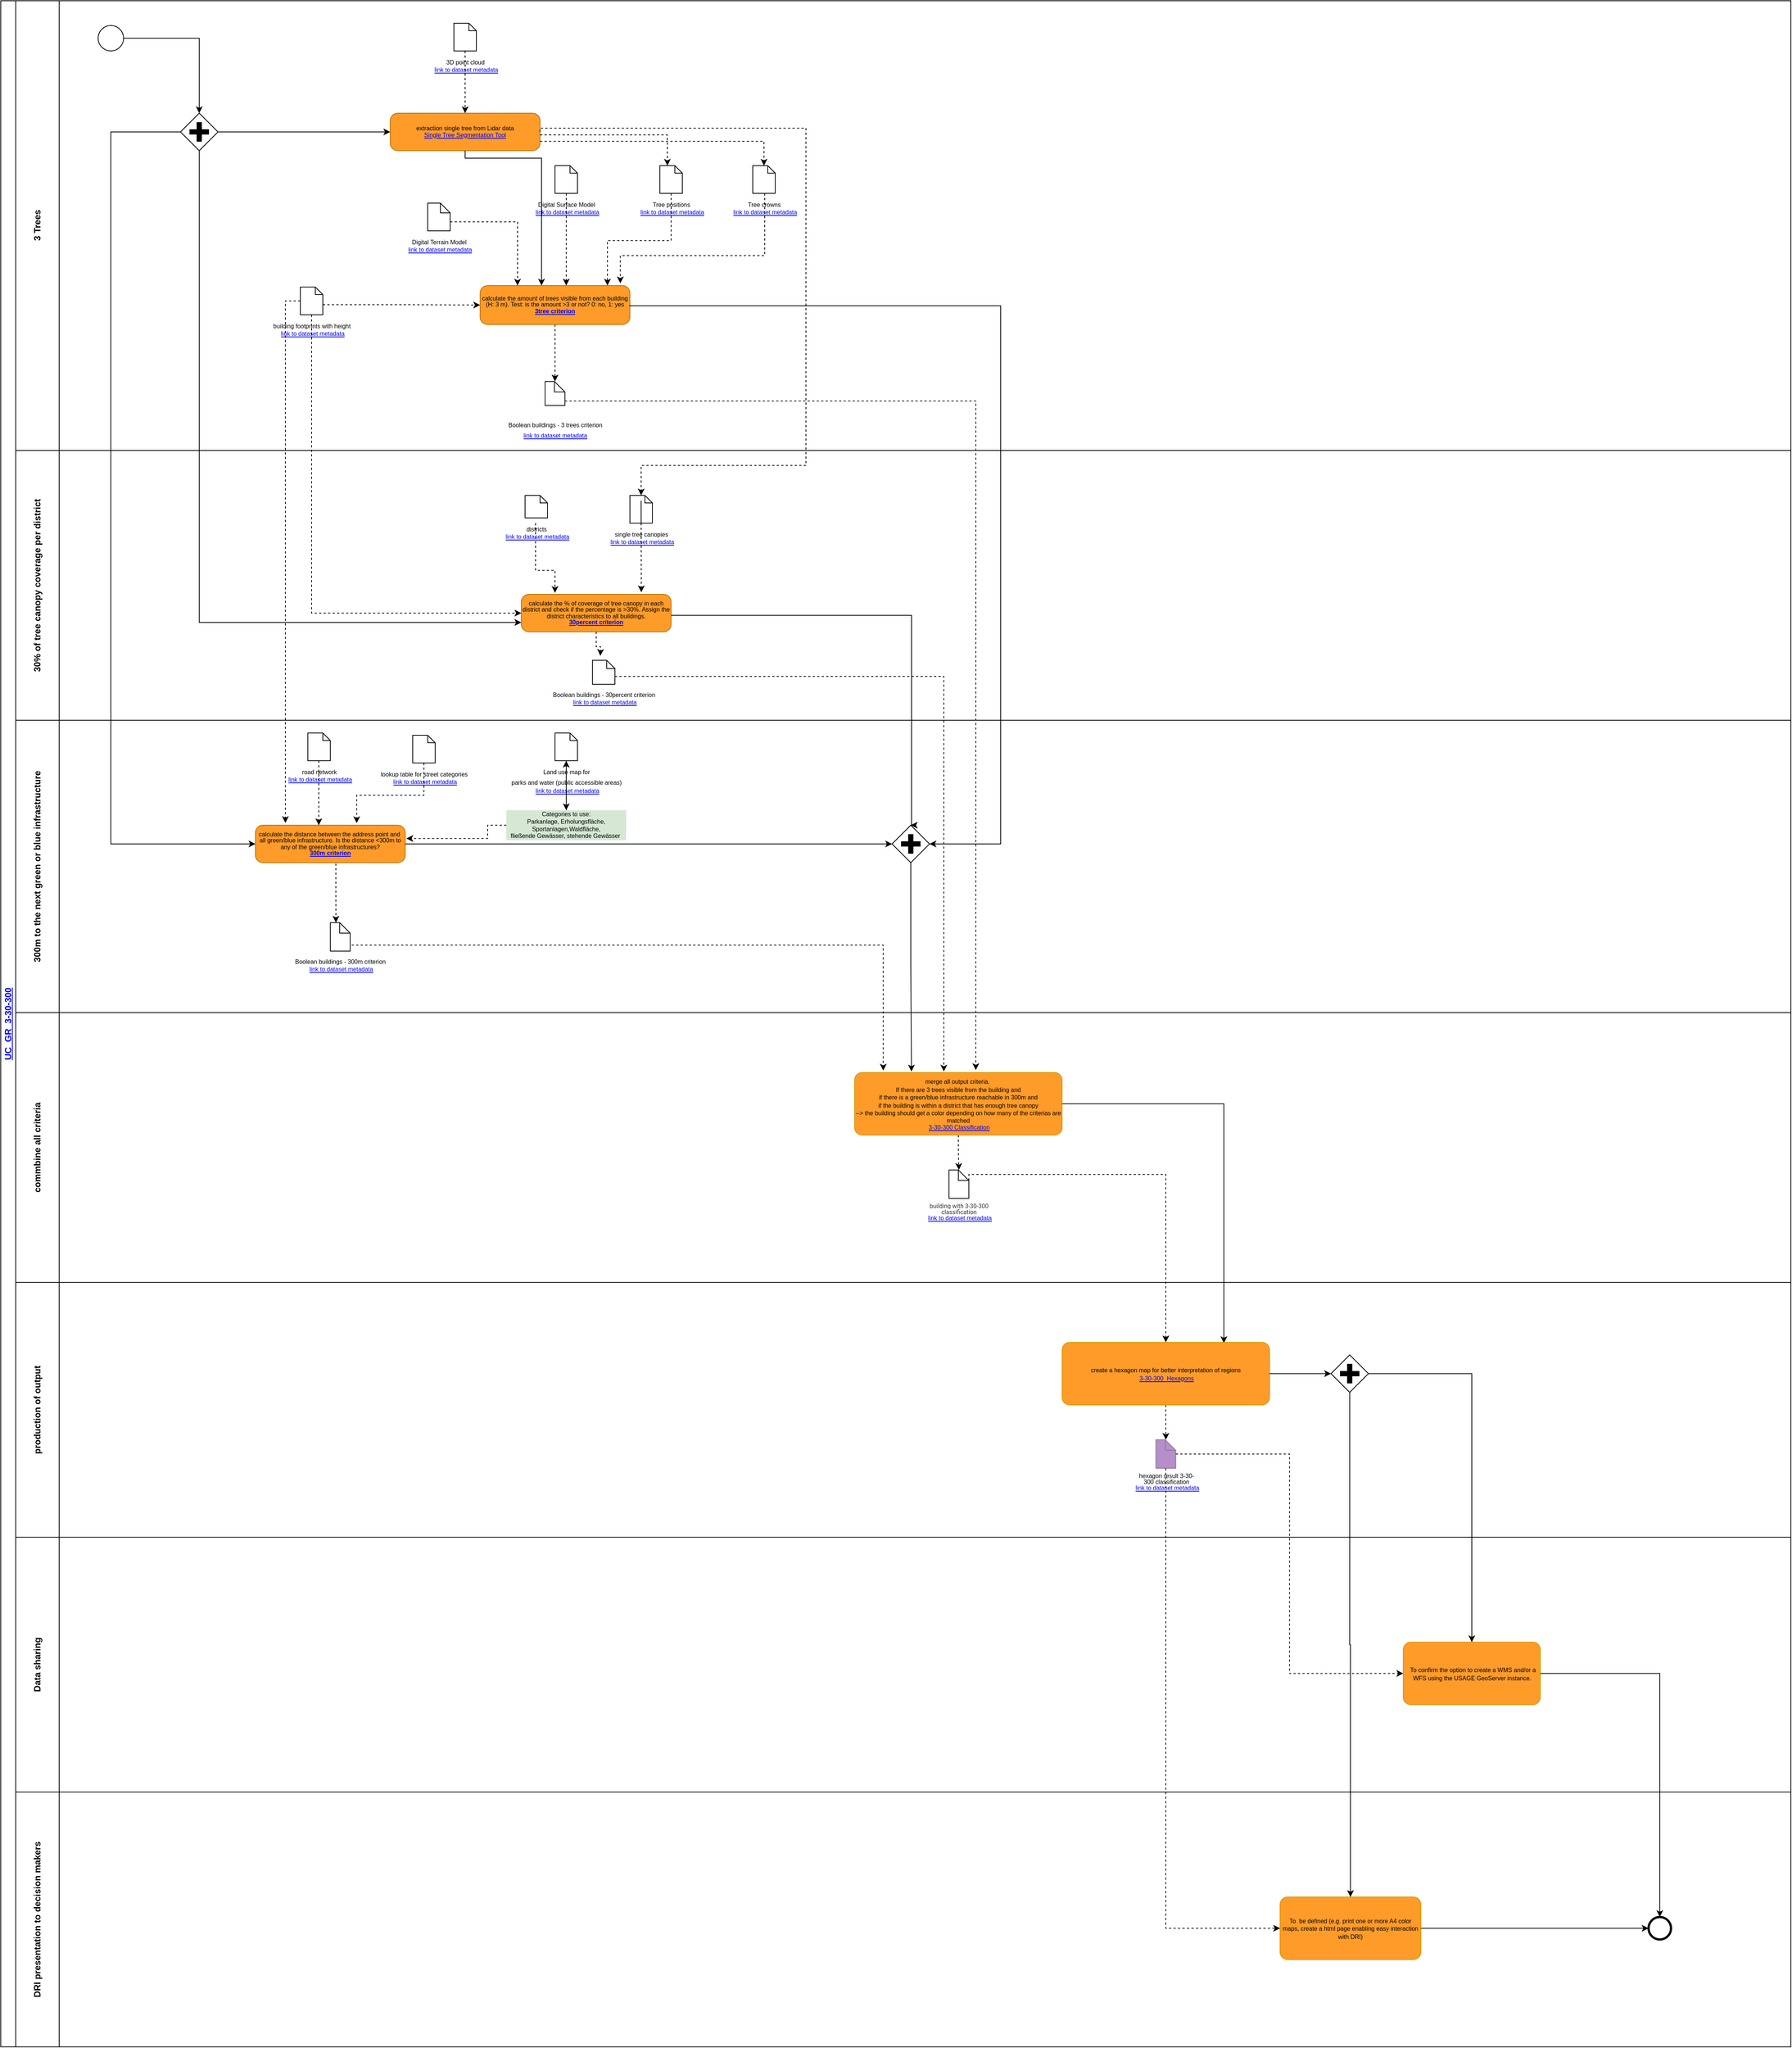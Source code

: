 <mxfile version="26.0.16">
  <diagram name="UC_GR_3-30-300" id="Krvi3zgOJTbH_F1lKnKt">
    <mxGraphModel grid="1" page="1" gridSize="10" guides="1" tooltips="1" connect="1" arrows="1" fold="1" pageScale="1" pageWidth="3300" pageHeight="4681" math="0" shadow="0">
      <root>
        <mxCell id="k6mhYjpQpfvVJ8LvTSOb-0" />
        <mxCell id="k6mhYjpQpfvVJ8LvTSOb-1" parent="k6mhYjpQpfvVJ8LvTSOb-0" />
        <UserObject label="&lt;font color=&quot;#ff0000&quot;&gt;&lt;a href=&quot;https://docs.google.com/document/d/1ABKdiM5d2JuX-enuPZMrgIqE85hdRemT/edit&quot;&gt;UC_GR_3-30-300&lt;/a&gt;&lt;/font&gt;" link="https://docs.google.com/document/d/1ABKdiM5d2JuX-enuPZMrgIqE85hdRemT/edit" linkTarget="_blank" id="k6mhYjpQpfvVJ8LvTSOb-5">
          <mxCell style="swimlane;html=1;childLayout=stackLayout;resizeParent=1;resizeParentMax=0;horizontal=0;startSize=20;horizontalStack=0;whiteSpace=wrap;" vertex="1" parent="k6mhYjpQpfvVJ8LvTSOb-1">
            <mxGeometry x="487" y="-4160" width="2390" height="2730" as="geometry">
              <mxRectangle x="99" y="-2240" width="40" height="50" as="alternateBounds" />
            </mxGeometry>
          </mxCell>
        </UserObject>
        <mxCell id="k6mhYjpQpfvVJ8LvTSOb-6" value="&lt;div&gt;3 Trees&lt;/div&gt;" style="swimlane;html=1;startSize=58;horizontal=0;" vertex="1" parent="k6mhYjpQpfvVJ8LvTSOb-5">
          <mxGeometry x="20" width="2370" height="600" as="geometry">
            <mxRectangle x="20" width="1133" height="30" as="alternateBounds" />
          </mxGeometry>
        </mxCell>
        <mxCell id="k6mhYjpQpfvVJ8LvTSOb-8" value="" style="points=[[0.145,0.145,0],[0.5,0,0],[0.855,0.145,0],[1,0.5,0],[0.855,0.855,0],[0.5,1,0],[0.145,0.855,0],[0,0.5,0]];shape=mxgraph.bpmn.event;html=1;verticalLabelPosition=bottom;labelBackgroundColor=#ffffff;verticalAlign=top;align=center;perimeter=ellipsePerimeter;outlineConnect=0;aspect=fixed;outline=standard;symbol=general;" vertex="1" parent="k6mhYjpQpfvVJ8LvTSOb-6">
          <mxGeometry x="110" y="33" width="34" height="34" as="geometry" />
        </mxCell>
        <mxCell id="k6mhYjpQpfvVJ8LvTSOb-15" style="edgeStyle=orthogonalEdgeStyle;rounded=0;orthogonalLoop=1;jettySize=auto;html=1;dashed=1;exitX=0;exitY=0;exitDx=30.0;exitDy=23.5;exitPerimeter=0;entryX=0;entryY=0.5;entryDx=0;entryDy=0;entryPerimeter=0;" edge="1" parent="k6mhYjpQpfvVJ8LvTSOb-6" source="ciWnwU-5eP2VFK62MYWq-23" target="k6mhYjpQpfvVJ8LvTSOb-14">
          <mxGeometry relative="1" as="geometry">
            <mxPoint x="580" y="320" as="sourcePoint" />
            <mxPoint x="570" y="380.75" as="targetPoint" />
          </mxGeometry>
        </mxCell>
        <UserObject label="&lt;div style=&quot;&quot;&gt;&lt;div style=&quot;&quot;&gt;&lt;font face=&quot;Arial&quot;&gt;&lt;span style=&quot;font-size: 8px;&quot;&gt;Tree positions&lt;/span&gt;&lt;/font&gt;&lt;/div&gt;&lt;div style=&quot;font-size: 8px;&quot;&gt;&lt;font style=&quot;font-size: 8px;&quot; face=&quot;Arial&quot;&gt;&amp;nbsp;&lt;a href=&quot;https://usage.geocat.live/catalogue/srv/eng/catalog.search#/metadata/9a4b1116-7c73-43df-8176-d8864c7b51b8&quot;&gt;link to dataset metadata&lt;/a&gt;&lt;/font&gt;&lt;/div&gt;&lt;/div&gt;" id="k6mhYjpQpfvVJ8LvTSOb-16">
          <mxCell style="shape=mxgraph.bpmn.data;labelPosition=center;verticalLabelPosition=bottom;align=center;verticalAlign=top;size=10;html=1;" vertex="1" parent="k6mhYjpQpfvVJ8LvTSOb-6">
            <mxGeometry x="860" y="220" width="30" height="37" as="geometry" />
          </mxCell>
        </UserObject>
        <UserObject label="&lt;div style=&quot;line-height: 100%;&quot;&gt;&lt;p style=&quot;line-height: 100%;&quot;&gt;&lt;span style=&quot;background-color: initial; font-family: Arial; font-size: 8px;&quot;&gt;Boolean buildings - 3 trees criterion&lt;br&gt;&lt;/span&gt;&lt;a style=&quot;background-color: initial; font-size: 8px; font-family: Arial;&quot; href=&quot;https://usage.geocat.live/catalogue/srv/eng/catalog.search#/metadata/f1ca52d3-faba-4291-afe4-53f3cd42845b&quot;&gt;link to dataset metadata&lt;/a&gt;&lt;/p&gt;&lt;/div&gt;" id="k6mhYjpQpfvVJ8LvTSOb-17">
          <mxCell style="shape=mxgraph.bpmn.data;labelPosition=center;verticalLabelPosition=bottom;align=center;verticalAlign=top;size=14;html=1;" vertex="1" parent="k6mhYjpQpfvVJ8LvTSOb-6">
            <mxGeometry x="706.75" y="508" width="26.5" height="32" as="geometry" />
          </mxCell>
        </UserObject>
        <mxCell id="k6mhYjpQpfvVJ8LvTSOb-18" style="edgeStyle=orthogonalEdgeStyle;rounded=0;orthogonalLoop=1;jettySize=auto;html=1;dashed=1;exitX=0.5;exitY=1;exitDx=0;exitDy=0;exitPerimeter=0;" edge="1" parent="k6mhYjpQpfvVJ8LvTSOb-6" source="k6mhYjpQpfvVJ8LvTSOb-14">
          <mxGeometry relative="1" as="geometry">
            <Array as="points">
              <mxPoint x="720" y="508" />
            </Array>
            <mxPoint x="720" y="508" as="targetPoint" />
          </mxGeometry>
        </mxCell>
        <UserObject label="&lt;div style=&quot;&quot;&gt;&lt;div style=&quot;&quot;&gt;&lt;font face=&quot;Arial&quot;&gt;&lt;span style=&quot;font-size: 8px;&quot;&gt;building footprints with height&lt;/span&gt;&lt;/font&gt;&lt;/div&gt;&lt;div style=&quot;font-size: 8px;&quot;&gt;&lt;font style=&quot;font-size: 8px;&quot; face=&quot;Arial&quot;&gt;&amp;nbsp;&lt;a href=&quot;https://usage.geocat.live/catalogue/srv/eng/catalog.search#/metadata/3f8220eb-fe9e-4dd4-85bb-e04faf7fa3e2&quot;&gt;link to dataset metadata&lt;/a&gt;&lt;/font&gt;&lt;/div&gt;&lt;/div&gt;" id="ciWnwU-5eP2VFK62MYWq-23">
          <mxCell style="shape=mxgraph.bpmn.data;labelPosition=center;verticalLabelPosition=bottom;align=center;verticalAlign=top;size=10;html=1;" vertex="1" parent="k6mhYjpQpfvVJ8LvTSOb-6">
            <mxGeometry x="380" y="382" width="30" height="37" as="geometry" />
          </mxCell>
        </UserObject>
        <mxCell id="k6mhYjpQpfvVJ8LvTSOb-14" value="&lt;h6 style=&quot;line-height: 100%;&quot;&gt;&lt;font face=&quot;Arial&quot;&gt;&lt;span style=&quot;font-size: 8px;&quot;&gt;&lt;span style=&quot;font-weight: 400;&quot;&gt;calculate the amount of trees visible from each building (H: 3 m). Test: is the amount &amp;gt;3 or not? 0: no, 1: yes&lt;br&gt;&lt;/span&gt;&lt;/span&gt;&lt;/font&gt;&lt;a href=&quot;https://usage.geocat.live/catalogue/srv/eng/catalog.search#/metadata/e13cccc3-d6e3-49af-ac51-13dfee61eb17&quot;&gt;3tree criterion&lt;/a&gt;&lt;/h6&gt;" style="points=[[0.25,0,0],[0.5,0,0],[0.75,0,0],[1,0.25,0],[1,0.5,0],[1,0.75,0],[0.75,1,0],[0.5,1,0],[0.25,1,0],[0,0.75,0],[0,0.5,0],[0,0.25,0]];shape=mxgraph.bpmn.task;whiteSpace=wrap;rectStyle=rounded;size=10;html=1;container=1;expand=0;collapsible=0;taskMarker=abstract;fillColor=#ff9b29;fontColor=#000000;strokeColor=#BD7000;" vertex="1" parent="k6mhYjpQpfvVJ8LvTSOb-6">
          <mxGeometry x="620" y="380" width="200" height="52" as="geometry" />
        </mxCell>
        <mxCell id="ciWnwU-5eP2VFK62MYWq-24" style="edgeStyle=orthogonalEdgeStyle;rounded=0;orthogonalLoop=1;jettySize=auto;html=1;dashed=1;exitX=0.5;exitY=1;exitDx=0;exitDy=0;exitPerimeter=0;" edge="1" parent="k6mhYjpQpfvVJ8LvTSOb-6" source="k6mhYjpQpfvVJ8LvTSOb-16">
          <mxGeometry relative="1" as="geometry">
            <mxPoint x="790" y="380" as="targetPoint" />
            <mxPoint x="790" y="330" as="sourcePoint" />
            <Array as="points">
              <mxPoint x="875" y="320" />
              <mxPoint x="790" y="320" />
            </Array>
          </mxGeometry>
        </mxCell>
        <mxCell id="ciWnwU-5eP2VFK62MYWq-32" value="&lt;h6 style=&quot;line-height: 100%;&quot;&gt;&lt;span style=&quot;font-weight: normal;&quot;&gt;extraction single tree from Lidar data&lt;/span&gt;&lt;br&gt;&lt;span style=&quot;font-weight: normal;&quot;&gt;&lt;a href=&quot;https://usage.geocat.live/catalogue/srv/eng/catalog.search#/metadata/48e58f2f-286f-4c92-b989-cb9bd8d22c1b&quot;&gt;Single Tree Segmentation Tool&lt;/a&gt;&lt;/span&gt;&lt;/h6&gt;" style="points=[[0.25,0,0],[0.5,0,0],[0.75,0,0],[1,0.25,0],[1,0.5,0],[1,0.75,0],[0.75,1,0],[0.5,1,0],[0.25,1,0],[0,0.75,0],[0,0.5,0],[0,0.25,0]];shape=mxgraph.bpmn.task;whiteSpace=wrap;rectStyle=rounded;size=10;html=1;container=1;expand=0;collapsible=0;taskMarker=abstract;fillColor=#ff9b29;fontColor=#000000;strokeColor=#BD7000;" vertex="1" parent="k6mhYjpQpfvVJ8LvTSOb-6">
          <mxGeometry x="500" y="150" width="200" height="50" as="geometry" />
        </mxCell>
        <UserObject label="&lt;div style=&quot;&quot;&gt;&lt;div style=&quot;&quot;&gt;&lt;font face=&quot;Arial&quot;&gt;&lt;span style=&quot;font-size: 8px;&quot;&gt;3D point cloud&lt;/span&gt;&lt;/font&gt;&lt;/div&gt;&lt;div style=&quot;font-size: 8px;&quot;&gt;&lt;font style=&quot;font-size: 8px;&quot; face=&quot;Arial&quot;&gt;&amp;nbsp;&lt;a href=&quot;https://usage.geocat.live/catalogue/srv/eng/catalog.search#/metadata/e8aadb78-8eeb-4ac1-89b5-669cefb967ec&quot;&gt;link to dataset metadata&lt;/a&gt;&lt;/font&gt;&lt;/div&gt;&lt;/div&gt;" id="ciWnwU-5eP2VFK62MYWq-33">
          <mxCell style="shape=mxgraph.bpmn.data;labelPosition=center;verticalLabelPosition=bottom;align=center;verticalAlign=top;size=10;html=1;" vertex="1" parent="k6mhYjpQpfvVJ8LvTSOb-6">
            <mxGeometry x="585" y="30" width="30" height="37" as="geometry" />
          </mxCell>
        </UserObject>
        <UserObject label="&lt;div style=&quot;&quot;&gt;&lt;div style=&quot;&quot;&gt;&lt;font face=&quot;Arial&quot;&gt;&lt;span style=&quot;font-size: 8px;&quot;&gt;Digital Surface Model&lt;/span&gt;&lt;/font&gt;&lt;/div&gt;&lt;div style=&quot;font-size: 8px;&quot;&gt;&lt;font style=&quot;font-size: 8px;&quot; face=&quot;Arial&quot;&gt;&amp;nbsp;&lt;a href=&quot;https://usage.geocat.live/catalogue/srv/eng/catalog.search#/metadata/0b1ab809-4bf9-4030-ae20-85a8b5cd9ab6&quot;&gt;link to dataset metadata&lt;/a&gt;&lt;/font&gt;&lt;/div&gt;&lt;/div&gt;" id="mnoR7cyunpkpfNXAe4Dq-6">
          <mxCell style="shape=mxgraph.bpmn.data;labelPosition=center;verticalLabelPosition=bottom;align=center;verticalAlign=top;size=10;html=1;" vertex="1" parent="k6mhYjpQpfvVJ8LvTSOb-6">
            <mxGeometry x="720" y="220" width="30" height="37" as="geometry" />
          </mxCell>
        </UserObject>
        <mxCell id="EDfzUC_PJEwEIxlfBZfZ-0" style="edgeStyle=orthogonalEdgeStyle;rounded=0;orthogonalLoop=1;jettySize=auto;html=1;dashed=1;exitX=0.5;exitY=1;exitDx=0;exitDy=0;exitPerimeter=0;" edge="1" parent="k6mhYjpQpfvVJ8LvTSOb-6" source="mnoR7cyunpkpfNXAe4Dq-6">
          <mxGeometry relative="1" as="geometry">
            <mxPoint x="735" y="380" as="targetPoint" />
            <mxPoint x="755" y="276" as="sourcePoint" />
            <Array as="points">
              <mxPoint x="735" y="350" />
              <mxPoint x="735" y="350" />
            </Array>
          </mxGeometry>
        </mxCell>
        <mxCell id="EDfzUC_PJEwEIxlfBZfZ-4" style="edgeStyle=orthogonalEdgeStyle;rounded=0;orthogonalLoop=1;jettySize=auto;html=1;dashed=1;exitX=0.5;exitY=1;exitDx=0;exitDy=0;exitPerimeter=0;entryX=0.5;entryY=0;entryDx=0;entryDy=0;entryPerimeter=0;" edge="1" parent="k6mhYjpQpfvVJ8LvTSOb-6" source="ciWnwU-5eP2VFK62MYWq-33" target="ciWnwU-5eP2VFK62MYWq-32">
          <mxGeometry relative="1" as="geometry">
            <mxPoint x="555" y="267" as="sourcePoint" />
            <mxPoint x="645" y="360" as="targetPoint" />
          </mxGeometry>
        </mxCell>
        <mxCell id="EDfzUC_PJEwEIxlfBZfZ-5" style="edgeStyle=orthogonalEdgeStyle;rounded=0;orthogonalLoop=1;jettySize=auto;html=1;dashed=1;entryX=0;entryY=0;entryDx=10;entryDy=0;entryPerimeter=0;" edge="1" parent="k6mhYjpQpfvVJ8LvTSOb-6" target="k6mhYjpQpfvVJ8LvTSOb-16">
          <mxGeometry relative="1" as="geometry">
            <mxPoint x="768" y="318" as="targetPoint" />
            <mxPoint x="700" y="179" as="sourcePoint" />
            <Array as="points">
              <mxPoint x="870" y="179" />
            </Array>
          </mxGeometry>
        </mxCell>
        <mxCell id="EDfzUC_PJEwEIxlfBZfZ-27" style="edgeStyle=orthogonalEdgeStyle;rounded=0;orthogonalLoop=1;jettySize=auto;html=1;exitX=1;exitY=0.5;exitDx=0;exitDy=0;exitPerimeter=0;entryX=0;entryY=0.5;entryDx=0;entryDy=0;entryPerimeter=0;" edge="1" parent="k6mhYjpQpfvVJ8LvTSOb-6" source="2BGtZ8wRhE-_zH-Sex3D-0" target="ciWnwU-5eP2VFK62MYWq-32">
          <mxGeometry relative="1" as="geometry">
            <mxPoint x="490" y="170" as="targetPoint" />
            <Array as="points">
              <mxPoint x="250" y="175" />
            </Array>
          </mxGeometry>
        </mxCell>
        <UserObject label="&lt;div style=&quot;&quot;&gt;&lt;div style=&quot;&quot;&gt;&lt;font face=&quot;Arial&quot;&gt;&lt;span style=&quot;font-size: 8px;&quot;&gt;Digital Terrain Model&lt;/span&gt;&lt;/font&gt;&lt;/div&gt;&lt;div style=&quot;font-size: 8px;&quot;&gt;&lt;font face=&quot;Arial&quot; style=&quot;font-size: 8px;&quot;&gt;&amp;nbsp;&lt;a href=&quot;https://usage.geocat.live/catalogue/srv/eng/catalog.search#/metadata/ba1d5529-ae39-420b-a8e6-5331dd29e531&quot;&gt;link to dataset metadata&lt;/a&gt;&lt;/font&gt;&lt;/div&gt;&lt;/div&gt;" id="mnoR7cyunpkpfNXAe4Dq-30">
          <mxCell style="shape=mxgraph.bpmn.data;labelPosition=center;verticalLabelPosition=bottom;align=center;verticalAlign=top;size=13;html=1;" vertex="1" parent="k6mhYjpQpfvVJ8LvTSOb-6">
            <mxGeometry x="550" y="270" width="30" height="37" as="geometry" />
          </mxCell>
        </UserObject>
        <mxCell id="mnoR7cyunpkpfNXAe4Dq-33" style="edgeStyle=orthogonalEdgeStyle;rounded=0;orthogonalLoop=1;jettySize=auto;html=1;dashed=1;exitX=0;exitY=0;exitDx=30.0;exitDy=25;exitPerimeter=0;entryX=0.25;entryY=0;entryDx=0;entryDy=0;entryPerimeter=0;" edge="1" parent="k6mhYjpQpfvVJ8LvTSOb-6" source="mnoR7cyunpkpfNXAe4Dq-30" target="k6mhYjpQpfvVJ8LvTSOb-14">
          <mxGeometry relative="1" as="geometry">
            <mxPoint x="840" y="240" as="targetPoint" />
            <mxPoint x="710" y="189" as="sourcePoint" />
            <Array as="points">
              <mxPoint x="670" y="295" />
            </Array>
          </mxGeometry>
        </mxCell>
        <mxCell id="EDfzUC_PJEwEIxlfBZfZ-38" style="edgeStyle=orthogonalEdgeStyle;rounded=0;orthogonalLoop=1;jettySize=auto;html=1;exitX=0.5;exitY=1;exitDx=0;exitDy=0;exitPerimeter=0;" edge="1" parent="k6mhYjpQpfvVJ8LvTSOb-6" source="ciWnwU-5eP2VFK62MYWq-32">
          <mxGeometry relative="1" as="geometry">
            <mxPoint x="154" y="60" as="sourcePoint" />
            <mxPoint x="702" y="380" as="targetPoint" />
            <Array as="points">
              <mxPoint x="600" y="210" />
              <mxPoint x="702" y="210" />
            </Array>
          </mxGeometry>
        </mxCell>
        <mxCell id="2BGtZ8wRhE-_zH-Sex3D-1" value="" style="edgeStyle=orthogonalEdgeStyle;rounded=0;orthogonalLoop=1;jettySize=auto;html=1;exitX=1;exitY=0.5;exitDx=0;exitDy=0;exitPerimeter=0;entryX=0.5;entryY=0;entryDx=0;entryDy=0;entryPerimeter=0;" edge="1" parent="k6mhYjpQpfvVJ8LvTSOb-6" source="k6mhYjpQpfvVJ8LvTSOb-8" target="2BGtZ8wRhE-_zH-Sex3D-0">
          <mxGeometry relative="1" as="geometry">
            <mxPoint x="610" y="-4285" as="targetPoint" />
            <Array as="points">
              <mxPoint x="245" y="50" />
            </Array>
            <mxPoint x="254" y="-4410" as="sourcePoint" />
          </mxGeometry>
        </mxCell>
        <mxCell id="2BGtZ8wRhE-_zH-Sex3D-0" value="" style="points=[[0.25,0.25,0],[0.5,0,0],[0.75,0.25,0],[1,0.5,0],[0.75,0.75,0],[0.5,1,0],[0.25,0.75,0],[0,0.5,0]];shape=mxgraph.bpmn.gateway2;html=1;verticalLabelPosition=bottom;labelBackgroundColor=#ffffff;verticalAlign=top;align=center;perimeter=rhombusPerimeter;outlineConnect=0;outline=none;symbol=none;gwType=parallel;" vertex="1" parent="k6mhYjpQpfvVJ8LvTSOb-6">
          <mxGeometry x="220" y="150" width="50" height="50" as="geometry" />
        </mxCell>
        <UserObject label="&lt;div style=&quot;&quot;&gt;&lt;div style=&quot;&quot;&gt;&lt;font face=&quot;Arial&quot;&gt;&lt;span style=&quot;font-size: 8px;&quot;&gt;Tree crowns&lt;/span&gt;&lt;/font&gt;&lt;/div&gt;&lt;div style=&quot;font-size: 8px;&quot;&gt;&lt;font style=&quot;font-size: 8px;&quot; face=&quot;Arial&quot;&gt;&amp;nbsp;&lt;a href=&quot;https://usage.geocat.live/catalogue/srv/eng/catalog.search#/metadata/6339aef0-d289-4d4c-b988-8ba5bdd9a830&quot;&gt;link to dataset metadata&lt;/a&gt;&lt;/font&gt;&lt;/div&gt;&lt;/div&gt;" id="NzYV1UiMr_nc8l4MVwgO-0">
          <mxCell style="shape=mxgraph.bpmn.data;labelPosition=center;verticalLabelPosition=bottom;align=center;verticalAlign=top;size=10;html=1;" vertex="1" parent="k6mhYjpQpfvVJ8LvTSOb-6">
            <mxGeometry x="984" y="220" width="30" height="37" as="geometry" />
          </mxCell>
        </UserObject>
        <mxCell id="NzYV1UiMr_nc8l4MVwgO-1" style="edgeStyle=orthogonalEdgeStyle;rounded=0;orthogonalLoop=1;jettySize=auto;html=1;dashed=1;entryX=0.5;entryY=0;entryDx=0;entryDy=0;entryPerimeter=0;exitX=1;exitY=0.75;exitDx=0;exitDy=0;exitPerimeter=0;" edge="1" parent="k6mhYjpQpfvVJ8LvTSOb-6" source="ciWnwU-5eP2VFK62MYWq-32" target="NzYV1UiMr_nc8l4MVwgO-0">
          <mxGeometry relative="1" as="geometry">
            <mxPoint x="880" y="230" as="targetPoint" />
            <mxPoint x="710" y="189" as="sourcePoint" />
          </mxGeometry>
        </mxCell>
        <mxCell id="NzYV1UiMr_nc8l4MVwgO-3" style="edgeStyle=orthogonalEdgeStyle;rounded=0;orthogonalLoop=1;jettySize=auto;html=1;dashed=1;entryX=0.936;entryY=-0.058;entryDx=0;entryDy=0;entryPerimeter=0;" edge="1" parent="k6mhYjpQpfvVJ8LvTSOb-6" source="NzYV1UiMr_nc8l4MVwgO-0" target="k6mhYjpQpfvVJ8LvTSOb-14">
          <mxGeometry relative="1" as="geometry">
            <mxPoint x="680" y="390" as="targetPoint" />
            <mxPoint x="970" y="300" as="sourcePoint" />
            <Array as="points">
              <mxPoint x="1000" y="340" />
              <mxPoint x="807" y="340" />
            </Array>
          </mxGeometry>
        </mxCell>
        <mxCell id="k6mhYjpQpfvVJ8LvTSOb-54" value="&lt;div&gt;30% of tree canopy coverage per district&lt;br&gt;&lt;/div&gt;" style="swimlane;html=1;startSize=58;horizontal=0;whiteSpace=wrap;" vertex="1" parent="k6mhYjpQpfvVJ8LvTSOb-5">
          <mxGeometry x="20" y="600" width="2370" height="360" as="geometry" />
        </mxCell>
        <mxCell id="ciWnwU-5eP2VFK62MYWq-25" value="&lt;h6 style=&quot;line-height: 100%;&quot;&gt;&lt;span style=&quot;font-size: 8.04px; font-weight: 400;&quot;&gt;calculate the % of coverage of tree canopy in each district and check if the percentage is &amp;gt;30%. Assign the district characteristics to all buildings.&lt;/span&gt;&lt;br&gt;&lt;a href=&quot;https://usage.geocat.live/catalogue/srv/eng/catalog.search#/metadata/8309b176-983c-4460-8361-d55bd8829c9c&quot;&gt;30percent criterion&lt;/a&gt;&lt;/h6&gt;" style="points=[[0.25,0,0],[0.5,0,0],[0.75,0,0],[1,0.25,0],[1,0.5,0],[1,0.75,0],[0.75,1,0],[0.5,1,0],[0.25,1,0],[0,0.75,0],[0,0.5,0],[0,0.25,0]];shape=mxgraph.bpmn.task;whiteSpace=wrap;rectStyle=rounded;size=10;html=1;container=1;expand=0;collapsible=0;taskMarker=abstract;fillColor=#ff9b29;fontColor=#000000;strokeColor=#BD7000;" vertex="1" parent="k6mhYjpQpfvVJ8LvTSOb-54">
          <mxGeometry x="675" y="192" width="200" height="50" as="geometry" />
        </mxCell>
        <mxCell id="ciWnwU-5eP2VFK62MYWq-63" style="edgeStyle=orthogonalEdgeStyle;rounded=0;orthogonalLoop=1;jettySize=auto;html=1;dashed=1;" edge="1" parent="ciWnwU-5eP2VFK62MYWq-25" source="ciWnwU-5eP2VFK62MYWq-25">
          <mxGeometry relative="1" as="geometry">
            <mxPoint x="10.48" y="52" as="sourcePoint" />
            <mxPoint x="105.48" y="82" as="targetPoint" />
          </mxGeometry>
        </mxCell>
        <UserObject label="&lt;div style=&quot;&quot;&gt;&lt;div style=&quot;&quot;&gt;&lt;font face=&quot;Arial&quot;&gt;&lt;span style=&quot;font-size: 8px;&quot;&gt;districts&lt;/span&gt;&lt;/font&gt;&lt;/div&gt;&lt;div style=&quot;font-size: 8px;&quot;&gt;&lt;font face=&quot;Arial&quot; style=&quot;font-size: 8px;&quot;&gt;&amp;nbsp;&lt;a href=&quot;https://usage.geocat.live/catalogue/srv/ger/catalog.search#/metadata/4f18ca71-38e9-4d55-9064-bc5085a50608&quot;&gt;link to dataset metadata&lt;/a&gt;&lt;/font&gt;&lt;/div&gt;&lt;/div&gt;" id="ciWnwU-5eP2VFK62MYWq-26">
          <mxCell style="shape=mxgraph.bpmn.data;labelPosition=center;verticalLabelPosition=bottom;align=center;verticalAlign=top;size=10;html=1;" vertex="1" parent="k6mhYjpQpfvVJ8LvTSOb-54">
            <mxGeometry x="680" y="60" width="30" height="30" as="geometry" />
          </mxCell>
        </UserObject>
        <UserObject label="&lt;div style=&quot;line-height: 100%;&quot;&gt;&lt;div style=&quot;line-height: 100%;&quot;&gt;&lt;span style=&quot;font-family: Arial; font-size: 8px;&quot;&gt;Boolean buildings - 30percent criterion&lt;/span&gt;&lt;br&gt;&lt;/div&gt;&lt;div style=&quot;font-size: 8px; line-height: 100%;&quot;&gt;&lt;font style=&quot;font-size: 8px;&quot; face=&quot;Arial&quot;&gt;&amp;nbsp;&lt;a href=&quot;https://usage.geocat.live/catalogue/srv/eng/catalog.search#/metadata/59025e88-1ba8-4247-8f5d-2c8bb87ccc20&quot;&gt;link to dataset metadata&lt;/a&gt;&lt;/font&gt;&lt;/div&gt;&lt;/div&gt;" id="ciWnwU-5eP2VFK62MYWq-27">
          <mxCell style="shape=mxgraph.bpmn.data;labelPosition=center;verticalLabelPosition=bottom;align=center;verticalAlign=top;size=11;html=1;" vertex="1" parent="k6mhYjpQpfvVJ8LvTSOb-54">
            <mxGeometry x="770" y="280" width="30" height="32" as="geometry" />
          </mxCell>
        </UserObject>
        <mxCell id="EDfzUC_PJEwEIxlfBZfZ-8" style="edgeStyle=orthogonalEdgeStyle;rounded=0;orthogonalLoop=1;jettySize=auto;html=1;dashed=1;exitX=0.5;exitY=1;exitDx=0;exitDy=0;exitPerimeter=0;" edge="1" parent="k6mhYjpQpfvVJ8LvTSOb-54">
          <mxGeometry relative="1" as="geometry">
            <mxPoint x="720" y="190" as="targetPoint" />
            <mxPoint x="694" y="97" as="sourcePoint" />
            <Array as="points">
              <mxPoint x="694" y="160" />
              <mxPoint x="720" y="160" />
              <mxPoint x="720" y="190" />
            </Array>
          </mxGeometry>
        </mxCell>
        <mxCell id="EDfzUC_PJEwEIxlfBZfZ-40" style="edgeStyle=orthogonalEdgeStyle;rounded=0;orthogonalLoop=1;jettySize=auto;html=1;exitX=1;exitY=0.5;exitDx=0;exitDy=0;exitPerimeter=0;entryX=0.5;entryY=0;entryDx=0;entryDy=0;entryPerimeter=0;" edge="1" parent="k6mhYjpQpfvVJ8LvTSOb-54" target="2BGtZ8wRhE-_zH-Sex3D-2">
          <mxGeometry relative="1" as="geometry">
            <mxPoint x="875" y="220" as="sourcePoint" />
            <mxPoint x="1196" y="420" as="targetPoint" />
            <Array as="points">
              <mxPoint x="1196" y="220" />
            </Array>
          </mxGeometry>
        </mxCell>
        <UserObject label="&lt;div style=&quot;&quot;&gt;&lt;div style=&quot;&quot;&gt;&lt;font face=&quot;Arial&quot;&gt;&lt;span style=&quot;font-size: 8px;&quot;&gt;single tree canopies&lt;/span&gt;&lt;/font&gt;&lt;/div&gt;&lt;div style=&quot;font-size: 8px;&quot;&gt;&lt;font face=&quot;Arial&quot; style=&quot;font-size: 8px;&quot;&gt;&amp;nbsp;&lt;a href=&quot;https://usage.geocat.live/catalogue/srv/eng/catalog.search#/metadata/6339aef0-d289-4d4c-b988-8ba5bdd9a830&quot;&gt;link to dataset metadata&lt;/a&gt;&lt;/font&gt;&lt;/div&gt;&lt;/div&gt;" id="dOxthLvODvYjjFTFsH-o-2">
          <mxCell style="shape=mxgraph.bpmn.data;labelPosition=center;verticalLabelPosition=bottom;align=center;verticalAlign=top;size=10;html=1;" vertex="1" parent="k6mhYjpQpfvVJ8LvTSOb-54">
            <mxGeometry x="820" y="60" width="30" height="37" as="geometry" />
          </mxCell>
        </UserObject>
        <mxCell id="dOxthLvODvYjjFTFsH-o-4" style="edgeStyle=orthogonalEdgeStyle;rounded=0;orthogonalLoop=1;jettySize=auto;html=1;dashed=1;exitX=0.5;exitY=1;exitDx=0;exitDy=0;exitPerimeter=0;entryX=0.801;entryY=-0.056;entryDx=0;entryDy=0;entryPerimeter=0;" edge="1" parent="k6mhYjpQpfvVJ8LvTSOb-54" source="dOxthLvODvYjjFTFsH-o-2" target="ciWnwU-5eP2VFK62MYWq-25">
          <mxGeometry relative="1" as="geometry">
            <mxPoint x="1130" y="70" as="targetPoint" />
            <mxPoint x="885" y="-333" as="sourcePoint" />
            <Array as="points">
              <mxPoint x="835" y="67" />
            </Array>
          </mxGeometry>
        </mxCell>
        <mxCell id="k6mhYjpQpfvVJ8LvTSOb-69" value="&lt;div&gt;300m to the next green or blue infrastructure&lt;br&gt;&lt;/div&gt;" style="swimlane;html=1;startSize=58;horizontal=0;whiteSpace=wrap;" vertex="1" parent="k6mhYjpQpfvVJ8LvTSOb-5">
          <mxGeometry x="20" y="960" width="2370" height="390" as="geometry" />
        </mxCell>
        <UserObject label="&lt;div style=&quot;line-height: 100%;&quot;&gt;&lt;div style=&quot;line-height: 100%;&quot;&gt;&lt;span style=&quot;background-color: initial; font-size: 8px;&quot;&gt;&lt;font face=&quot;Arial&quot;&gt;Boolean buildings - 300m criterion&lt;/font&gt;&lt;/span&gt;&lt;/div&gt;&lt;div style=&quot;font-size: 8px; line-height: 100%;&quot;&gt;&lt;font face=&quot;Arial&quot; style=&quot;font-size: 8px;&quot;&gt;&amp;nbsp;&lt;a href=&quot;https://usage.geocat.live/catalogue/srv/eng/catalog.search#/metadata/a23ca88a-9fb1-4ea0-9313-8de2e01a61b9&quot;&gt;link to dataset metadata&lt;/a&gt;&lt;/font&gt;&lt;/div&gt;&lt;/div&gt;" id="ciWnwU-5eP2VFK62MYWq-67">
          <mxCell style="shape=mxgraph.bpmn.data;labelPosition=center;verticalLabelPosition=bottom;align=center;verticalAlign=top;size=14;html=1;" vertex="1" parent="k6mhYjpQpfvVJ8LvTSOb-69">
            <mxGeometry x="420" y="270" width="26.5" height="38" as="geometry" />
          </mxCell>
        </UserObject>
        <mxCell id="ciWnwU-5eP2VFK62MYWq-68" style="edgeStyle=orthogonalEdgeStyle;rounded=0;orthogonalLoop=1;jettySize=auto;html=1;entryX=0;entryY=0;entryDx=7.5;entryDy=0;entryPerimeter=0;dashed=1;exitX=0.537;exitY=1.022;exitDx=0;exitDy=0;exitPerimeter=0;" edge="1" parent="k6mhYjpQpfvVJ8LvTSOb-69" source="ciWnwU-5eP2VFK62MYWq-71" target="ciWnwU-5eP2VFK62MYWq-67">
          <mxGeometry relative="1" as="geometry" />
        </mxCell>
        <UserObject label="&lt;div style=&quot;&quot;&gt;&lt;div style=&quot;&quot;&gt;&lt;font face=&quot;Arial&quot;&gt;&lt;span style=&quot;font-size: 8px;&quot;&gt;road&amp;nbsp;&lt;/span&gt;&lt;/font&gt;&lt;span style=&quot;font-size: 8px; font-family: Arial; background-color: initial;&quot;&gt;network&lt;/span&gt;&lt;/div&gt;&lt;div style=&quot;font-size: 8px;&quot;&gt;&lt;font face=&quot;Arial&quot; style=&quot;font-size: 8px;&quot;&gt;&amp;nbsp;&lt;a href=&quot;https://usage.geocat.live/catalogue/srv/ger/catalog.search#/metadata/55c04ef2-2d4b-4b74-a4ec-08b03e2fd678&quot;&gt;link to dataset metadata&lt;/a&gt;&lt;/font&gt;&lt;/div&gt;&lt;/div&gt;" id="ciWnwU-5eP2VFK62MYWq-69">
          <mxCell style="shape=mxgraph.bpmn.data;labelPosition=center;verticalLabelPosition=bottom;align=center;verticalAlign=top;size=10;html=1;" vertex="1" parent="k6mhYjpQpfvVJ8LvTSOb-69">
            <mxGeometry x="390" y="17" width="30" height="37" as="geometry" />
          </mxCell>
        </UserObject>
        <UserObject label="&lt;div style=&quot;&quot;&gt;&lt;div style=&quot;&quot;&gt;&lt;font face=&quot;Arial&quot;&gt;&lt;span style=&quot;font-size: 8px;&quot;&gt;Land use map for &lt;br&gt;parks and water (public accessible areas)&lt;/span&gt;&lt;/font&gt;&lt;/div&gt;&lt;div style=&quot;font-size: 8px;&quot;&gt;&lt;font face=&quot;Arial&quot; style=&quot;font-size: 8px;&quot;&gt;&amp;nbsp;&lt;a href=&quot;https://usage.geocat.live/catalogue/srv/eng/catalog.search#/metadata/7c840141-dce0-4b54-9bd7-7f0127b8745c&quot;&gt;link to dataset metadata&lt;/a&gt;&lt;/font&gt;&lt;/div&gt;&lt;/div&gt;" id="ciWnwU-5eP2VFK62MYWq-70">
          <mxCell style="shape=mxgraph.bpmn.data;labelPosition=center;verticalLabelPosition=bottom;align=center;verticalAlign=top;size=10;html=1;" vertex="1" parent="k6mhYjpQpfvVJ8LvTSOb-69">
            <mxGeometry x="720" y="17" width="30" height="37" as="geometry" />
          </mxCell>
        </UserObject>
        <mxCell id="ciWnwU-5eP2VFK62MYWq-71" value="&lt;h6 style=&quot;line-height: 100%;&quot;&gt;&lt;font face=&quot;Arial&quot;&gt;&lt;span style=&quot;font-size: 8px;&quot;&gt;&lt;span style=&quot;font-weight: 400;&quot;&gt;calculate the distance between the address point and&amp;nbsp; all green/blue infrastructure. Is the distance &amp;lt;300m to any of the green/blue infrastructures?&lt;br&gt;&lt;/span&gt;&lt;a href=&quot;https://usage.geocat.live/catalogue/srv/eng/catalog.search#/metadata/0977038e-28c9-4354-89fe-1a9b52c7da3a&quot;&gt;300m criterion&lt;/a&gt;&lt;/span&gt;&lt;/font&gt;&lt;/h6&gt;" style="points=[[0.25,0,0],[0.5,0,0],[0.75,0,0],[1,0.25,0],[1,0.5,0],[1,0.75,0],[0.75,1,0],[0.5,1,0],[0.25,1,0],[0,0.75,0],[0,0.5,0],[0,0.25,0]];shape=mxgraph.bpmn.task;whiteSpace=wrap;rectStyle=rounded;size=10;html=1;container=1;expand=0;collapsible=0;taskMarker=abstract;fillColor=#ff9b29;fontColor=#000000;strokeColor=#BD7000;" vertex="1" parent="k6mhYjpQpfvVJ8LvTSOb-69">
          <mxGeometry x="320" y="140" width="200" height="50" as="geometry" />
        </mxCell>
        <mxCell id="ciWnwU-5eP2VFK62MYWq-73" style="edgeStyle=orthogonalEdgeStyle;rounded=0;orthogonalLoop=1;jettySize=auto;html=1;dashed=1;exitX=0.5;exitY=1;exitDx=0;exitDy=0;exitPerimeter=0;entryX=0.5;entryY=0;entryDx=0;entryDy=0;" edge="1" parent="k6mhYjpQpfvVJ8LvTSOb-69" source="ciWnwU-5eP2VFK62MYWq-70" target="2BGtZ8wRhE-_zH-Sex3D-16">
          <mxGeometry relative="1" as="geometry">
            <mxPoint x="540" y="150" as="targetPoint" />
            <mxPoint x="570" y="87" as="sourcePoint" />
            <Array as="points" />
          </mxGeometry>
        </mxCell>
        <mxCell id="EDfzUC_PJEwEIxlfBZfZ-9" style="edgeStyle=orthogonalEdgeStyle;rounded=0;orthogonalLoop=1;jettySize=auto;html=1;dashed=1;exitX=0.5;exitY=1;exitDx=0;exitDy=0;exitPerimeter=0;" edge="1" parent="k6mhYjpQpfvVJ8LvTSOb-69">
          <mxGeometry relative="1" as="geometry">
            <mxPoint x="404.63" y="140" as="targetPoint" />
            <mxPoint x="404.63" y="54" as="sourcePoint" />
            <Array as="points">
              <mxPoint x="404.63" y="140" />
            </Array>
          </mxGeometry>
        </mxCell>
        <UserObject label="&lt;div style=&quot;&quot;&gt;&lt;div style=&quot;&quot;&gt;&lt;font face=&quot;Arial&quot;&gt;&lt;span style=&quot;font-size: 8px;&quot;&gt;lookup table for street categories&lt;/span&gt;&lt;/font&gt;&lt;/div&gt;&lt;div style=&quot;font-size: 8px;&quot;&gt;&lt;font face=&quot;Arial&quot; style=&quot;font-size: 8px;&quot;&gt;&amp;nbsp;&lt;a href=&quot;https://usage.geocat.live/catalogue/srv/eng/catalog.search#/metadata/d676fe14-c4e5-4d43-80ca-d88facff75bf&quot;&gt;link to dataset metadata&lt;/a&gt;&lt;/font&gt;&lt;/div&gt;&lt;/div&gt;" id="ohB3-MtpdD-KZxNO_08L-0">
          <mxCell style="shape=mxgraph.bpmn.data;labelPosition=center;verticalLabelPosition=bottom;align=center;verticalAlign=top;size=10;html=1;" vertex="1" parent="k6mhYjpQpfvVJ8LvTSOb-69">
            <mxGeometry x="530" y="20" width="30" height="37" as="geometry" />
          </mxCell>
        </UserObject>
        <mxCell id="ohB3-MtpdD-KZxNO_08L-1" style="edgeStyle=orthogonalEdgeStyle;rounded=0;orthogonalLoop=1;jettySize=auto;html=1;dashed=1;entryX=0.676;entryY=-0.056;entryDx=0;entryDy=0;entryPerimeter=0;" edge="1" parent="k6mhYjpQpfvVJ8LvTSOb-69" source="ohB3-MtpdD-KZxNO_08L-0" target="ciWnwU-5eP2VFK62MYWq-71">
          <mxGeometry relative="1" as="geometry">
            <mxPoint x="415" y="150" as="targetPoint" />
            <mxPoint x="415" y="64" as="sourcePoint" />
            <Array as="points">
              <mxPoint x="545" y="100" />
              <mxPoint x="455" y="100" />
            </Array>
          </mxGeometry>
        </mxCell>
        <mxCell id="2BGtZ8wRhE-_zH-Sex3D-2" value="" style="points=[[0.25,0.25,0],[0.5,0,0],[0.75,0.25,0],[1,0.5,0],[0.75,0.75,0],[0.5,1,0],[0.25,0.75,0],[0,0.5,0]];shape=mxgraph.bpmn.gateway2;html=1;verticalLabelPosition=bottom;labelBackgroundColor=#ffffff;verticalAlign=top;align=center;perimeter=rhombusPerimeter;outlineConnect=0;outline=none;symbol=none;gwType=parallel;" vertex="1" parent="k6mhYjpQpfvVJ8LvTSOb-69">
          <mxGeometry x="1170" y="140" width="50" height="50" as="geometry" />
        </mxCell>
        <mxCell id="EDfzUC_PJEwEIxlfBZfZ-41" style="edgeStyle=orthogonalEdgeStyle;rounded=0;orthogonalLoop=1;jettySize=auto;html=1;exitX=1;exitY=0.5;exitDx=0;exitDy=0;exitPerimeter=0;entryX=0;entryY=0.5;entryDx=0;entryDy=0;entryPerimeter=0;" edge="1" parent="k6mhYjpQpfvVJ8LvTSOb-69" source="ciWnwU-5eP2VFK62MYWq-71" target="2BGtZ8wRhE-_zH-Sex3D-2">
          <mxGeometry relative="1" as="geometry">
            <mxPoint x="885" y="-130" as="sourcePoint" />
            <mxPoint x="1100" y="220" as="targetPoint" />
            <Array as="points">
              <mxPoint x="1110" y="165" />
              <mxPoint x="1110" y="165" />
            </Array>
          </mxGeometry>
        </mxCell>
        <mxCell id="J6cz81nIuZAEn4z9d9Id-0" value="" style="edgeStyle=orthogonalEdgeStyle;rounded=0;orthogonalLoop=1;jettySize=auto;html=1;" edge="1" parent="k6mhYjpQpfvVJ8LvTSOb-69" source="2BGtZ8wRhE-_zH-Sex3D-16" target="ciWnwU-5eP2VFK62MYWq-70">
          <mxGeometry relative="1" as="geometry" />
        </mxCell>
        <mxCell id="2BGtZ8wRhE-_zH-Sex3D-16" value="&lt;div style=&quot;&quot;&gt;&lt;span style=&quot;font-family: Arial; font-size: 8px; text-wrap: nowrap;&quot;&gt;Categories to use:&lt;/span&gt;&lt;br style=&quot;font-family: Arial; font-size: 8px; text-wrap: nowrap;&quot;&gt;&lt;span style=&quot;font-family: Arial; font-size: 8px; text-wrap: nowrap;&quot;&gt;Parkanlage, Erholungsfläche,&lt;/span&gt;&lt;br style=&quot;font-family: Arial; font-size: 8px; text-wrap: nowrap;&quot;&gt;&lt;span style=&quot;font-family: Arial; font-size: 8px; text-wrap: nowrap;&quot;&gt;Sportanlagen,Waldfläche,&lt;/span&gt;&lt;br style=&quot;font-family: Arial; font-size: 8px; text-wrap: nowrap;&quot;&gt;&lt;span style=&quot;font-family: Arial; font-size: 8px; text-wrap: nowrap;&quot;&gt;fließende Gewässer, stehende Gewässer&amp;nbsp;&lt;/span&gt;&lt;/div&gt;" style="text;html=1;strokeColor=none;fillColor=#d5e8d4;align=center;verticalAlign=middle;rounded=0;whiteSpace=wrap;spacing=2;fontSize=6;labelBackgroundColor=none;" vertex="1" parent="k6mhYjpQpfvVJ8LvTSOb-69">
          <mxGeometry x="655" y="120" width="160" height="40" as="geometry" />
        </mxCell>
        <mxCell id="2BGtZ8wRhE-_zH-Sex3D-17" style="edgeStyle=orthogonalEdgeStyle;rounded=0;orthogonalLoop=1;jettySize=auto;html=1;dashed=1;exitX=0;exitY=0.5;exitDx=0;exitDy=0;entryX=1.008;entryY=0.354;entryDx=0;entryDy=0;entryPerimeter=0;" edge="1" parent="k6mhYjpQpfvVJ8LvTSOb-69" source="2BGtZ8wRhE-_zH-Sex3D-16" target="ciWnwU-5eP2VFK62MYWq-71">
          <mxGeometry relative="1" as="geometry">
            <mxPoint x="745" y="120" as="targetPoint" />
            <mxPoint x="745" y="64" as="sourcePoint" />
            <Array as="points">
              <mxPoint x="630" y="140" />
              <mxPoint x="630" y="158" />
            </Array>
          </mxGeometry>
        </mxCell>
        <mxCell id="k6mhYjpQpfvVJ8LvTSOb-76" value="&lt;div&gt;commbine all criteria&lt;/div&gt;" style="swimlane;html=1;startSize=58;horizontal=0;whiteSpace=wrap;" vertex="1" parent="k6mhYjpQpfvVJ8LvTSOb-5">
          <mxGeometry x="20" y="1350" width="2370" height="360" as="geometry" />
        </mxCell>
        <mxCell id="EDfzUC_PJEwEIxlfBZfZ-16" value="" style="edgeStyle=orthogonalEdgeStyle;rounded=0;orthogonalLoop=1;jettySize=auto;html=1;dashed=1;" edge="1" parent="k6mhYjpQpfvVJ8LvTSOb-76" source="AlwzMYm-ZSlX3xYWYxc7-0" target="EDfzUC_PJEwEIxlfBZfZ-11">
          <mxGeometry relative="1" as="geometry" />
        </mxCell>
        <mxCell id="AlwzMYm-ZSlX3xYWYxc7-0" value="&lt;div style=&quot;line-height: 70%;&quot;&gt;&lt;div&gt;&lt;span style=&quot;background-color: initial; font-size: 8px; font-family: Arial;&quot;&gt;merge all output criteria.&amp;nbsp;&lt;br&gt;If there are 3 trees visible from the building and&lt;br&gt;if there is a green/blue infrastructure reachable in 300m and&lt;br&gt;if the building is within a district that has enough tree canopy&lt;br&gt;--&amp;gt; the building should get a color depending on how many of the criterias are matched&lt;/span&gt;&lt;/div&gt;&lt;div style=&quot;font-size: 8px; text-wrap: nowrap; line-height: 8px;&quot;&gt;&lt;font face=&quot;Arial&quot;&gt;&amp;nbsp;&lt;a href=&quot;https://usage.geocat.live/catalogue/srv/eng/catalog.search#/metadata/d23a8c89-3bd3-431d-baeb-9386b909b53d&quot;&gt;3-30-300 Classification&lt;/a&gt;&lt;/font&gt;&lt;/div&gt;&lt;/div&gt;" style="points=[[0.25,0,0],[0.5,0,0],[0.75,0,0],[1,0.25,0],[1,0.5,0],[1,0.75,0],[0.75,1,0],[0.5,1,0],[0.25,1,0],[0,0.75,0],[0,0.5,0],[0,0.25,0]];shape=mxgraph.bpmn.task;whiteSpace=wrap;rectStyle=rounded;size=10;html=1;container=1;expand=0;collapsible=0;taskMarker=abstract;fillColor=#ff9b29;strokeColor=#d79b00;gradientColor=none;" vertex="1" parent="k6mhYjpQpfvVJ8LvTSOb-76">
          <mxGeometry x="1120" y="80" width="277" height="83.5" as="geometry" />
        </mxCell>
        <UserObject label="&lt;div style=&quot;line-height: 100%; font-size: 8px;&quot;&gt;&lt;div style=&quot;line-height: 100%;&quot;&gt;&lt;span style=&quot;background-color: rgb(255, 255, 255); color: rgb(51, 51, 51); font-family: Roboto, &amp;quot;Open Sans&amp;quot;, Helvetica, Arial, sans-serif; text-align: start; text-wrap: wrap;&quot;&gt;building with 3-30-300 classification&lt;/span&gt;&lt;/div&gt;&lt;div style=&quot;line-height: 100%;&quot;&gt;&lt;font style=&quot;font-size: 8px;&quot; face=&quot;Arial&quot;&gt;&amp;nbsp;&lt;a href=&quot;https://usage.geocat.live/catalogue/srv/eng/catalog.search#/metadata/c35095df-b407-4050-8c42-89e0c24e1104&quot;&gt;link to dataset metadata&lt;/a&gt;&lt;/font&gt;&lt;/div&gt;&lt;/div&gt;" id="EDfzUC_PJEwEIxlfBZfZ-11">
          <mxCell style="shape=mxgraph.bpmn.data;labelPosition=center;verticalLabelPosition=bottom;align=center;verticalAlign=top;size=14;html=1;" vertex="1" parent="k6mhYjpQpfvVJ8LvTSOb-76">
            <mxGeometry x="1246" y="210" width="26.5" height="38" as="geometry" />
          </mxCell>
        </UserObject>
        <mxCell id="EDfzUC_PJEwEIxlfBZfZ-42" style="edgeStyle=orthogonalEdgeStyle;rounded=0;orthogonalLoop=1;jettySize=auto;html=1;exitX=1;exitY=0.5;exitDx=0;exitDy=0;exitPerimeter=0;entryX=0.193;entryY=-0.05;entryDx=0;entryDy=0;entryPerimeter=0;" edge="1" parent="k6mhYjpQpfvVJ8LvTSOb-76" source="AlwzMYm-ZSlX3xYWYxc7-0">
          <mxGeometry relative="1" as="geometry">
            <mxPoint x="960" y="160" as="sourcePoint" />
            <mxPoint x="1613" y="441" as="targetPoint" />
            <Array as="points">
              <mxPoint x="1613" y="122" />
            </Array>
          </mxGeometry>
        </mxCell>
        <mxCell id="ciWnwU-5eP2VFK62MYWq-76" style="edgeStyle=orthogonalEdgeStyle;rounded=0;orthogonalLoop=1;jettySize=auto;html=1;entryX=0.138;entryY=-0.031;entryDx=0;entryDy=0;entryPerimeter=0;dashed=1;exitX=0;exitY=0;exitDx=26.5;exitDy=26;exitPerimeter=0;" edge="1" parent="k6mhYjpQpfvVJ8LvTSOb-5" source="ciWnwU-5eP2VFK62MYWq-67" target="AlwzMYm-ZSlX3xYWYxc7-0">
          <mxGeometry relative="1" as="geometry">
            <mxPoint x="560" y="1134" as="sourcePoint" />
            <mxPoint x="471" y="1075" as="targetPoint" />
            <Array as="points">
              <mxPoint x="467" y="1260" />
              <mxPoint x="1178" y="1260" />
            </Array>
          </mxGeometry>
        </mxCell>
        <mxCell id="EDfzUC_PJEwEIxlfBZfZ-3" style="edgeStyle=orthogonalEdgeStyle;rounded=0;orthogonalLoop=1;jettySize=auto;html=1;dashed=1;exitX=0;exitY=0.5;exitDx=0;exitDy=0;exitPerimeter=0;" edge="1" parent="k6mhYjpQpfvVJ8LvTSOb-5" source="ciWnwU-5eP2VFK62MYWq-23">
          <mxGeometry relative="1" as="geometry">
            <mxPoint x="325" y="127" as="sourcePoint" />
            <mxPoint x="380" y="1097" as="targetPoint" />
            <Array as="points">
              <mxPoint x="380" y="401" />
            </Array>
          </mxGeometry>
        </mxCell>
        <mxCell id="ciWnwU-5eP2VFK62MYWq-74" style="edgeStyle=orthogonalEdgeStyle;rounded=0;orthogonalLoop=1;jettySize=auto;html=1;dashed=1;exitX=0;exitY=0;exitDx=26.5;exitDy=26;exitPerimeter=0;entryX=0.584;entryY=-0.039;entryDx=0;entryDy=0;entryPerimeter=0;" edge="1" parent="k6mhYjpQpfvVJ8LvTSOb-5" source="k6mhYjpQpfvVJ8LvTSOb-17" target="AlwzMYm-ZSlX3xYWYxc7-0">
          <mxGeometry relative="1" as="geometry">
            <mxPoint x="1302" y="1274" as="targetPoint" />
            <mxPoint x="1100" y="770" as="sourcePoint" />
            <Array as="points">
              <mxPoint x="1302" y="534" />
            </Array>
          </mxGeometry>
        </mxCell>
        <mxCell id="ciWnwU-5eP2VFK62MYWq-75" style="edgeStyle=orthogonalEdgeStyle;rounded=0;orthogonalLoop=1;jettySize=auto;html=1;dashed=1;exitX=0;exitY=0;exitDx=30;exitDy=21.5;exitPerimeter=0;entryX=0.43;entryY=-0.016;entryDx=0;entryDy=0;entryPerimeter=0;" edge="1" parent="k6mhYjpQpfvVJ8LvTSOb-5" source="ciWnwU-5eP2VFK62MYWq-27" target="AlwzMYm-ZSlX3xYWYxc7-0">
          <mxGeometry relative="1" as="geometry">
            <mxPoint x="1260" y="1290" as="targetPoint" />
            <mxPoint x="460" y="464" as="sourcePoint" />
            <Array as="points">
              <mxPoint x="1259" y="902" />
            </Array>
          </mxGeometry>
        </mxCell>
        <mxCell id="EDfzUC_PJEwEIxlfBZfZ-20" value="" style="edgeStyle=orthogonalEdgeStyle;rounded=0;orthogonalLoop=1;jettySize=auto;html=1;dashed=1;entryX=0.5;entryY=0;entryDx=0;entryDy=0;entryPerimeter=0;exitX=0;exitY=0;exitDx=26.5;exitDy=26;exitPerimeter=0;" edge="1" parent="k6mhYjpQpfvVJ8LvTSOb-5" source="EDfzUC_PJEwEIxlfBZfZ-11" target="EDfzUC_PJEwEIxlfBZfZ-18">
          <mxGeometry relative="1" as="geometry">
            <mxPoint x="1310" y="1449" as="sourcePoint" />
            <mxPoint x="1303" y="1440" as="targetPoint" />
            <Array as="points">
              <mxPoint x="1556" y="1566" />
            </Array>
          </mxGeometry>
        </mxCell>
        <mxCell id="EDfzUC_PJEwEIxlfBZfZ-36" style="edgeStyle=orthogonalEdgeStyle;rounded=0;orthogonalLoop=1;jettySize=auto;html=1;dashed=1;entryX=0;entryY=0.5;entryDx=0;entryDy=0;entryPerimeter=0;exitX=0.5;exitY=1;exitDx=0;exitDy=0;exitPerimeter=0;" edge="1" parent="k6mhYjpQpfvVJ8LvTSOb-5" source="ciWnwU-5eP2VFK62MYWq-23" target="ciWnwU-5eP2VFK62MYWq-25">
          <mxGeometry relative="1" as="geometry">
            <mxPoint x="510" y="380" as="sourcePoint" />
            <mxPoint x="665" y="390" as="targetPoint" />
            <Array as="points">
              <mxPoint x="415" y="817" />
            </Array>
          </mxGeometry>
        </mxCell>
        <mxCell id="EDfzUC_PJEwEIxlfBZfZ-39" style="edgeStyle=orthogonalEdgeStyle;rounded=0;orthogonalLoop=1;jettySize=auto;html=1;exitX=1;exitY=0.5;exitDx=0;exitDy=0;exitPerimeter=0;entryX=1;entryY=0.5;entryDx=0;entryDy=0;entryPerimeter=0;" edge="1" parent="k6mhYjpQpfvVJ8LvTSOb-5" source="k6mhYjpQpfvVJ8LvTSOb-14" target="2BGtZ8wRhE-_zH-Sex3D-2">
          <mxGeometry relative="1" as="geometry">
            <mxPoint x="920" y="390" as="sourcePoint" />
            <mxPoint x="1330" y="1400" as="targetPoint" />
            <Array as="points">
              <mxPoint x="1335" y="407" />
              <mxPoint x="1335" y="1125" />
            </Array>
          </mxGeometry>
        </mxCell>
        <mxCell id="EDfzUC_PJEwEIxlfBZfZ-43" style="edgeStyle=orthogonalEdgeStyle;rounded=0;orthogonalLoop=1;jettySize=auto;html=1;entryX=0;entryY=0.75;entryDx=0;entryDy=0;entryPerimeter=0;fontStyle=1;exitX=0.5;exitY=1;exitDx=0;exitDy=0;exitPerimeter=0;" edge="1" parent="k6mhYjpQpfvVJ8LvTSOb-5" source="2BGtZ8wRhE-_zH-Sex3D-0" target="ciWnwU-5eP2VFK62MYWq-25">
          <mxGeometry relative="1" as="geometry">
            <mxPoint x="170" y="70" as="sourcePoint" />
            <mxPoint x="530" y="185" as="targetPoint" />
            <Array as="points">
              <mxPoint x="265" y="830" />
            </Array>
          </mxGeometry>
        </mxCell>
        <mxCell id="EDfzUC_PJEwEIxlfBZfZ-44" style="edgeStyle=orthogonalEdgeStyle;rounded=0;orthogonalLoop=1;jettySize=auto;html=1;exitX=0;exitY=0.5;exitDx=0;exitDy=0;exitPerimeter=0;entryX=0;entryY=0.5;entryDx=0;entryDy=0;entryPerimeter=0;" edge="1" parent="k6mhYjpQpfvVJ8LvTSOb-5" source="2BGtZ8wRhE-_zH-Sex3D-0" target="ciWnwU-5eP2VFK62MYWq-71">
          <mxGeometry relative="1" as="geometry">
            <mxPoint x="174" y="60" as="sourcePoint" />
            <mxPoint x="705" y="840" as="targetPoint" />
            <Array as="points">
              <mxPoint x="147" y="175" />
              <mxPoint x="147" y="1125" />
            </Array>
          </mxGeometry>
        </mxCell>
        <mxCell id="dOxthLvODvYjjFTFsH-o-3" style="edgeStyle=orthogonalEdgeStyle;rounded=0;orthogonalLoop=1;jettySize=auto;html=1;dashed=1;entryX=0.5;entryY=0;entryDx=0;entryDy=0;entryPerimeter=0;exitX=1;exitY=0.5;exitDx=0;exitDy=0;exitPerimeter=0;" edge="1" parent="k6mhYjpQpfvVJ8LvTSOb-5" source="ciWnwU-5eP2VFK62MYWq-32" target="dOxthLvODvYjjFTFsH-o-2">
          <mxGeometry relative="1" as="geometry">
            <mxPoint x="900" y="230" as="targetPoint" />
            <mxPoint x="730" y="189" as="sourcePoint" />
            <Array as="points">
              <mxPoint x="720" y="170" />
              <mxPoint x="1075" y="170" />
              <mxPoint x="1075" y="620" />
              <mxPoint x="855" y="620" />
            </Array>
          </mxGeometry>
        </mxCell>
        <mxCell id="2BGtZ8wRhE-_zH-Sex3D-4" style="edgeStyle=orthogonalEdgeStyle;rounded=0;orthogonalLoop=1;jettySize=auto;html=1;entryX=0.274;entryY=-0.017;entryDx=0;entryDy=0;entryPerimeter=0;exitX=0.5;exitY=1;exitDx=0;exitDy=0;exitPerimeter=0;" edge="1" parent="k6mhYjpQpfvVJ8LvTSOb-5" source="2BGtZ8wRhE-_zH-Sex3D-2" target="AlwzMYm-ZSlX3xYWYxc7-0">
          <mxGeometry relative="1" as="geometry">
            <mxPoint x="457" y="1161" as="sourcePoint" />
            <mxPoint x="458" y="1240" as="targetPoint" />
          </mxGeometry>
        </mxCell>
        <mxCell id="EDfzUC_PJEwEIxlfBZfZ-30" value="&lt;div&gt;production of output&lt;/div&gt;" style="swimlane;html=1;startSize=58;horizontal=0;whiteSpace=wrap;" vertex="1" parent="k6mhYjpQpfvVJ8LvTSOb-5">
          <mxGeometry x="20" y="1710" width="2370" height="340" as="geometry" />
        </mxCell>
        <mxCell id="EDfzUC_PJEwEIxlfBZfZ-17" value="" style="edgeStyle=orthogonalEdgeStyle;rounded=0;orthogonalLoop=1;jettySize=auto;html=1;dashed=1;exitX=0.5;exitY=1;exitDx=0;exitDy=0;exitPerimeter=0;" edge="1" parent="EDfzUC_PJEwEIxlfBZfZ-30" source="EDfzUC_PJEwEIxlfBZfZ-18" target="EDfzUC_PJEwEIxlfBZfZ-19">
          <mxGeometry relative="1" as="geometry" />
        </mxCell>
        <mxCell id="EDfzUC_PJEwEIxlfBZfZ-18" value="&lt;div style=&quot;line-height: 70%;&quot;&gt;&lt;div&gt;&lt;span style=&quot;background-color: initial; font-size: 8px; font-family: Arial;&quot;&gt;create a hexagon map for better interpretation of regions&lt;/span&gt;&lt;br&gt;&lt;/div&gt;&lt;span style=&quot;font-size: 8px; text-wrap: nowrap; font-family: Arial;&quot;&gt;&amp;nbsp;&lt;/span&gt;&lt;a href=&quot;https://usage.geocat.live/catalogue/srv/eng/catalog.search#/metadata/ee740f9b-bf7d-4570-a69f-95a509c2c845&quot; style=&quot;font-size: 8px; text-wrap: nowrap; font-family: Arial;&quot;&gt;3-30-300_Hexagons&lt;/a&gt;&lt;/div&gt;" style="points=[[0.25,0,0],[0.5,0,0],[0.75,0,0],[1,0.25,0],[1,0.5,0],[1,0.75,0],[0.75,1,0],[0.5,1,0],[0.25,1,0],[0,0.75,0],[0,0.5,0],[0,0.25,0]];shape=mxgraph.bpmn.task;whiteSpace=wrap;rectStyle=rounded;size=10;html=1;container=1;expand=0;collapsible=0;taskMarker=abstract;fillColor=#ff9b29;strokeColor=#d79b00;gradientColor=none;" vertex="1" parent="EDfzUC_PJEwEIxlfBZfZ-30">
          <mxGeometry x="1397" y="80" width="277" height="83.5" as="geometry" />
        </mxCell>
        <UserObject label="&lt;div style=&quot;line-height: 100%; font-size: 8px;&quot;&gt;&lt;div style=&quot;line-height: 100%;&quot;&gt;&lt;span style=&quot;text-wrap: wrap;&quot;&gt;hexagon result 3-30-300&amp;nbsp;&lt;/span&gt;&lt;span style=&quot;text-wrap: wrap; background-color: initial;&quot;&gt;classification&lt;/span&gt;&lt;/div&gt;&lt;div style=&quot;line-height: 100%;&quot;&gt;&lt;span style=&quot;font-family: Arial;&quot;&gt;&amp;nbsp;&lt;/span&gt;&lt;a style=&quot;font-family: Arial;&quot; href=&quot;https://usage.geocat.live/catalogue/srv/eng/catalog.search#/metadata/c9c64337-8bae-484b-a959-cda5557b7c39&quot;&gt;link to dataset metadata&lt;/a&gt;&lt;span style=&quot;background-color: initial; text-wrap: wrap;&quot;&gt;&lt;br&gt;&lt;/span&gt;&lt;/div&gt;&lt;/div&gt;" id="EDfzUC_PJEwEIxlfBZfZ-19">
          <mxCell style="shape=mxgraph.bpmn.data;labelPosition=center;verticalLabelPosition=bottom;align=center;verticalAlign=top;size=14;html=1;fillColor=#B48FC9;strokeColor=#9673a6;" vertex="1" parent="EDfzUC_PJEwEIxlfBZfZ-30">
            <mxGeometry x="1522.25" y="210" width="26.5" height="38" as="geometry" />
          </mxCell>
        </UserObject>
        <mxCell id="o76di288Ep_ThPf6CJYG-12" value="" style="points=[[0.25,0.25,0],[0.5,0,0],[0.75,0.25,0],[1,0.5,0],[0.75,0.75,0],[0.5,1,0],[0.25,0.75,0],[0,0.5,0]];shape=mxgraph.bpmn.gateway2;html=1;verticalLabelPosition=bottom;labelBackgroundColor=#ffffff;verticalAlign=top;align=center;perimeter=rhombusPerimeter;outlineConnect=0;outline=none;symbol=none;gwType=parallel;" vertex="1" parent="EDfzUC_PJEwEIxlfBZfZ-30">
          <mxGeometry x="1756" y="96.75" width="50" height="50" as="geometry" />
        </mxCell>
        <mxCell id="o76di288Ep_ThPf6CJYG-13" style="edgeStyle=orthogonalEdgeStyle;rounded=0;orthogonalLoop=1;jettySize=auto;html=1;entryX=0;entryY=0.5;entryDx=0;entryDy=0;entryPerimeter=0;" edge="1" parent="EDfzUC_PJEwEIxlfBZfZ-30" source="EDfzUC_PJEwEIxlfBZfZ-18" target="o76di288Ep_ThPf6CJYG-12">
          <mxGeometry relative="1" as="geometry" />
        </mxCell>
        <mxCell id="o76di288Ep_ThPf6CJYG-20" value="Data sharing" style="swimlane;html=1;startSize=58;horizontal=0;whiteSpace=wrap;" vertex="1" parent="k6mhYjpQpfvVJ8LvTSOb-5">
          <mxGeometry x="20" y="2050" width="2370" height="340" as="geometry" />
        </mxCell>
        <mxCell id="o76di288Ep_ThPf6CJYG-3" value="&lt;div style=&quot;line-height: 70%;&quot;&gt;&lt;font face=&quot;Arial&quot;&gt;&lt;span style=&quot;font-size: 8px;&quot;&gt;&amp;nbsp;To confirm the option to create a WMS and/or a WFS using the USAGE GeoServer instance.&lt;/span&gt;&lt;/font&gt;&lt;/div&gt;" style="points=[[0.25,0,0],[0.5,0,0],[0.75,0,0],[1,0.25,0],[1,0.5,0],[1,0.75,0],[0.75,1,0],[0.5,1,0],[0.25,1,0],[0,0.75,0],[0,0.5,0],[0,0.25,0]];shape=mxgraph.bpmn.task;whiteSpace=wrap;rectStyle=rounded;size=10;html=1;container=1;expand=0;collapsible=0;taskMarker=abstract;fillColor=#ff9b29;strokeColor=#d79b00;gradientColor=none;" vertex="1" parent="o76di288Ep_ThPf6CJYG-20">
          <mxGeometry x="1852.5" y="140" width="183" height="83.5" as="geometry" />
        </mxCell>
        <mxCell id="o76di288Ep_ThPf6CJYG-21" value="DRI presentation to decision makers" style="swimlane;html=1;startSize=58;horizontal=0;whiteSpace=wrap;" vertex="1" parent="k6mhYjpQpfvVJ8LvTSOb-5">
          <mxGeometry x="20" y="2390" width="2370" height="340" as="geometry" />
        </mxCell>
        <mxCell id="o76di288Ep_ThPf6CJYG-10" value="&lt;div style=&quot;line-height: 70%;&quot;&gt;&lt;font face=&quot;Arial&quot;&gt;&lt;span style=&quot;font-size: 8px;&quot;&gt;To&amp;nbsp; be defined (e.g. print one or more A4 color maps, create a html page enabling easy interaction with DRI)&lt;/span&gt;&lt;/font&gt;&lt;/div&gt;" style="points=[[0.25,0,0],[0.5,0,0],[0.75,0,0],[1,0.25,0],[1,0.5,0],[1,0.75,0],[0.75,1,0],[0.5,1,0],[0.25,1,0],[0,0.75,0],[0,0.5,0],[0,0.25,0]];shape=mxgraph.bpmn.task;whiteSpace=wrap;rectStyle=rounded;size=10;html=1;container=1;expand=0;collapsible=0;taskMarker=abstract;fillColor=#ff9b29;strokeColor=#d79b00;gradientColor=none;" vertex="1" parent="o76di288Ep_ThPf6CJYG-21">
          <mxGeometry x="1688" y="140" width="188" height="83.5" as="geometry" />
        </mxCell>
        <mxCell id="o76di288Ep_ThPf6CJYG-18" value="" style="points=[[0.145,0.145,0],[0.5,0,0],[0.855,0.145,0],[1,0.5,0],[0.855,0.855,0],[0.5,1,0],[0.145,0.855,0],[0,0.5,0]];shape=mxgraph.bpmn.event;html=1;verticalLabelPosition=bottom;labelBackgroundColor=#ffffff;verticalAlign=top;align=center;perimeter=ellipsePerimeter;outlineConnect=0;aspect=fixed;outline=end;symbol=terminate2;" vertex="1" parent="o76di288Ep_ThPf6CJYG-21">
          <mxGeometry x="2180" y="166.75" width="30" height="30" as="geometry" />
        </mxCell>
        <mxCell id="o76di288Ep_ThPf6CJYG-24" style="edgeStyle=orthogonalEdgeStyle;rounded=0;orthogonalLoop=1;jettySize=auto;html=1;entryX=0;entryY=0.5;entryDx=0;entryDy=0;entryPerimeter=0;" edge="1" parent="o76di288Ep_ThPf6CJYG-21" source="o76di288Ep_ThPf6CJYG-10" target="o76di288Ep_ThPf6CJYG-18">
          <mxGeometry relative="1" as="geometry" />
        </mxCell>
        <mxCell id="o76di288Ep_ThPf6CJYG-15" style="edgeStyle=orthogonalEdgeStyle;rounded=0;orthogonalLoop=1;jettySize=auto;html=1;entryX=0.5;entryY=0;entryDx=0;entryDy=0;entryPerimeter=0;exitX=1;exitY=0.5;exitDx=0;exitDy=0;exitPerimeter=0;" edge="1" parent="k6mhYjpQpfvVJ8LvTSOb-5" source="o76di288Ep_ThPf6CJYG-12" target="o76di288Ep_ThPf6CJYG-3">
          <mxGeometry relative="1" as="geometry" />
        </mxCell>
        <mxCell id="o76di288Ep_ThPf6CJYG-22" style="edgeStyle=orthogonalEdgeStyle;rounded=0;orthogonalLoop=1;jettySize=auto;html=1;" edge="1" parent="k6mhYjpQpfvVJ8LvTSOb-5" source="o76di288Ep_ThPf6CJYG-12" target="o76di288Ep_ThPf6CJYG-10">
          <mxGeometry relative="1" as="geometry" />
        </mxCell>
        <mxCell id="o76di288Ep_ThPf6CJYG-25" style="edgeStyle=orthogonalEdgeStyle;rounded=0;orthogonalLoop=1;jettySize=auto;html=1;entryX=0.5;entryY=0;entryDx=0;entryDy=0;entryPerimeter=0;" edge="1" parent="k6mhYjpQpfvVJ8LvTSOb-5" source="o76di288Ep_ThPf6CJYG-3" target="o76di288Ep_ThPf6CJYG-18">
          <mxGeometry relative="1" as="geometry" />
        </mxCell>
        <mxCell id="o76di288Ep_ThPf6CJYG-26" style="edgeStyle=orthogonalEdgeStyle;rounded=0;orthogonalLoop=1;jettySize=auto;html=1;entryX=0;entryY=0.5;entryDx=0;entryDy=0;entryPerimeter=0;exitX=0.5;exitY=1;exitDx=0;exitDy=0;exitPerimeter=0;dashed=1;" edge="1" parent="k6mhYjpQpfvVJ8LvTSOb-5" source="EDfzUC_PJEwEIxlfBZfZ-19" target="o76di288Ep_ThPf6CJYG-10">
          <mxGeometry relative="1" as="geometry" />
        </mxCell>
        <mxCell id="o76di288Ep_ThPf6CJYG-27" style="edgeStyle=orthogonalEdgeStyle;rounded=0;orthogonalLoop=1;jettySize=auto;html=1;entryX=0;entryY=0.5;entryDx=0;entryDy=0;entryPerimeter=0;dashed=1;" edge="1" parent="k6mhYjpQpfvVJ8LvTSOb-5" source="EDfzUC_PJEwEIxlfBZfZ-19" target="o76di288Ep_ThPf6CJYG-3">
          <mxGeometry relative="1" as="geometry" />
        </mxCell>
      </root>
    </mxGraphModel>
  </diagram>
</mxfile>
